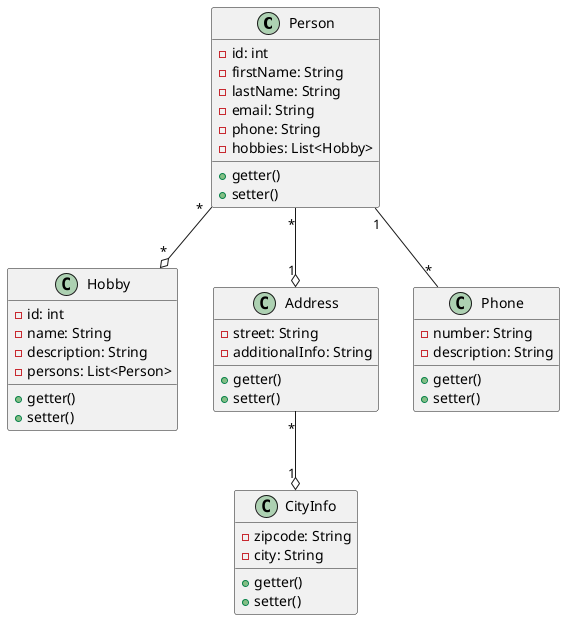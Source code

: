 @startuml
'https://plantuml.com/class-diagram

class Person {
    - id: int
    - firstName: String
    - lastName: String
    - email: String
    - phone: String
    - hobbies: List<Hobby>
    + getter()
    + setter()
}
class Hobby {
    - id: int
    - name: String
    - description: String
    - persons: List<Person>
    + getter()
    + setter()
}
class Address {
    - street: String
    - additionalInfo: String
    + getter()
    + setter()
}
class CityInfo {
    - zipcode: String
    - city: String
    + getter()
    + setter()
}
class Phone {
    - number: String
    - description: String
    + getter()
    + setter()
}

Person "*" --o "*" Hobby
Person "*" --o "1" Address
Address "*" --o "1" CityInfo
Person "1" -- "*" Phone

@enduml